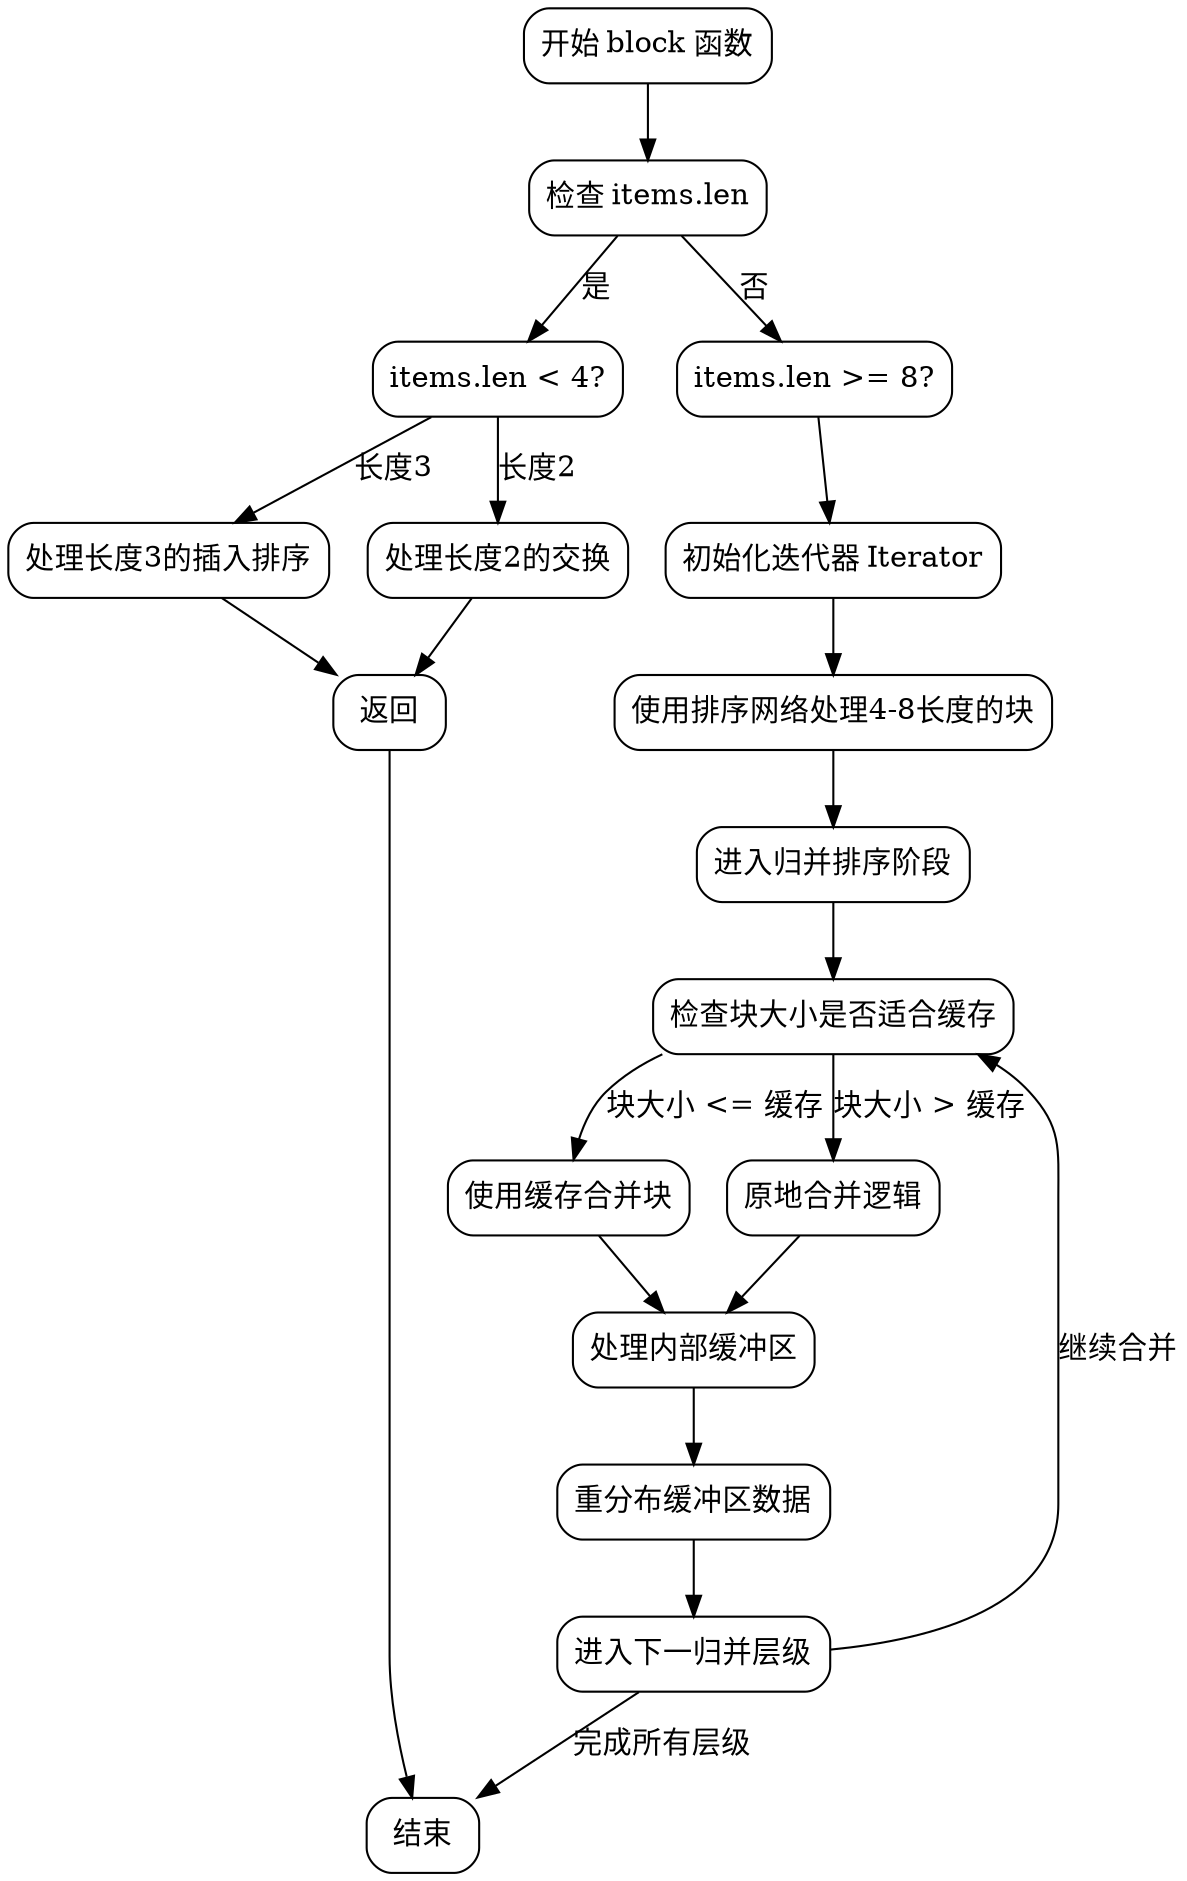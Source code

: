 
digraph block_sort_flowchart {
    node [shape=rectangle, style=rounded];

    start [label="开始 block 函数"];
    check_len [label="检查 items.len"];
    len_less_4 [label="items.len < 4?"];
    handle_len3 [label="处理长度3的插入排序"];
    handle_len2 [label="处理长度2的交换"];
    return_small [label="返回"];
    len_ge8 [label="items.len >= 8?"];
    init_iterator [label="初始化迭代器 Iterator"];
    sort_network [label="使用排序网络处理4-8长度的块"];
    merge_phase [label="进入归并排序阶段"];
    check_cache [label="检查块大小是否适合缓存"];
    merge_with_cache [label="使用缓存合并块"];
    merge_in_place [label="原地合并逻辑"];
    handle_buffers [label="处理内部缓冲区"];
    redistribute_buffers [label="重分布缓冲区数据"];
    next_level [label="进入下一归并层级"];
    end [label="结束"];

    start -> check_len;
    check_len -> len_less_4 [label="是"];
    check_len -> len_ge8 [label="否"];

    len_less_4 -> handle_len3 [label="长度3"];
    handle_len3 -> return_small;
    len_less_4 -> handle_len2 [label="长度2"];
    handle_len2 -> return_small;
    return_small -> end;

    len_ge8 -> init_iterator;
    init_iterator -> sort_network;
    sort_network -> merge_phase;

    merge_phase -> check_cache;
    check_cache -> merge_with_cache [label="块大小 <= 缓存"];
    check_cache -> merge_in_place [label="块大小 > 缓存"];

    merge_with_cache -> handle_buffers;
    merge_in_place -> handle_buffers;

    handle_buffers -> redistribute_buffers;
    redistribute_buffers -> next_level;
    next_level -> check_cache [label="继续合并"];
    next_level -> end [label="完成所有层级"];
}
